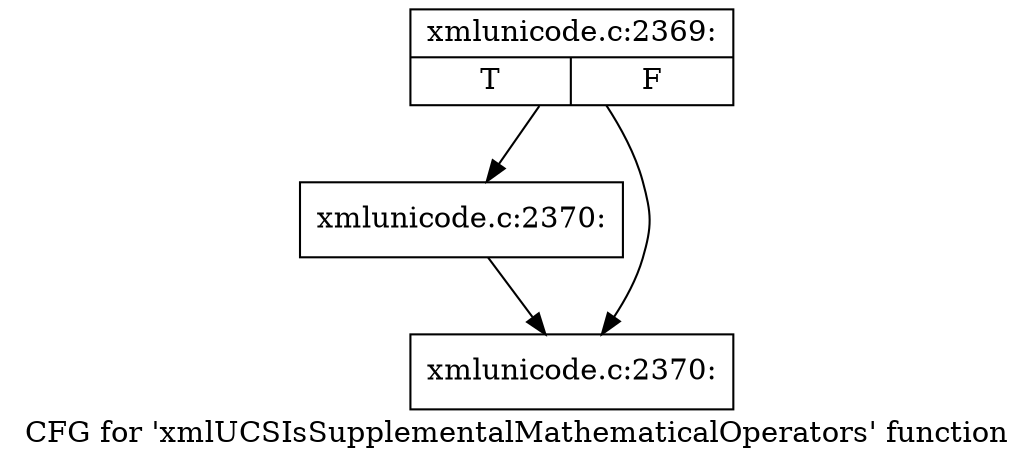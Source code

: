digraph "CFG for 'xmlUCSIsSupplementalMathematicalOperators' function" {
	label="CFG for 'xmlUCSIsSupplementalMathematicalOperators' function";

	Node0x4e8db40 [shape=record,label="{xmlunicode.c:2369:|{<s0>T|<s1>F}}"];
	Node0x4e8db40 -> Node0x4e8d400;
	Node0x4e8db40 -> Node0x4e8dd80;
	Node0x4e8d400 [shape=record,label="{xmlunicode.c:2370:}"];
	Node0x4e8d400 -> Node0x4e8dd80;
	Node0x4e8dd80 [shape=record,label="{xmlunicode.c:2370:}"];
}
